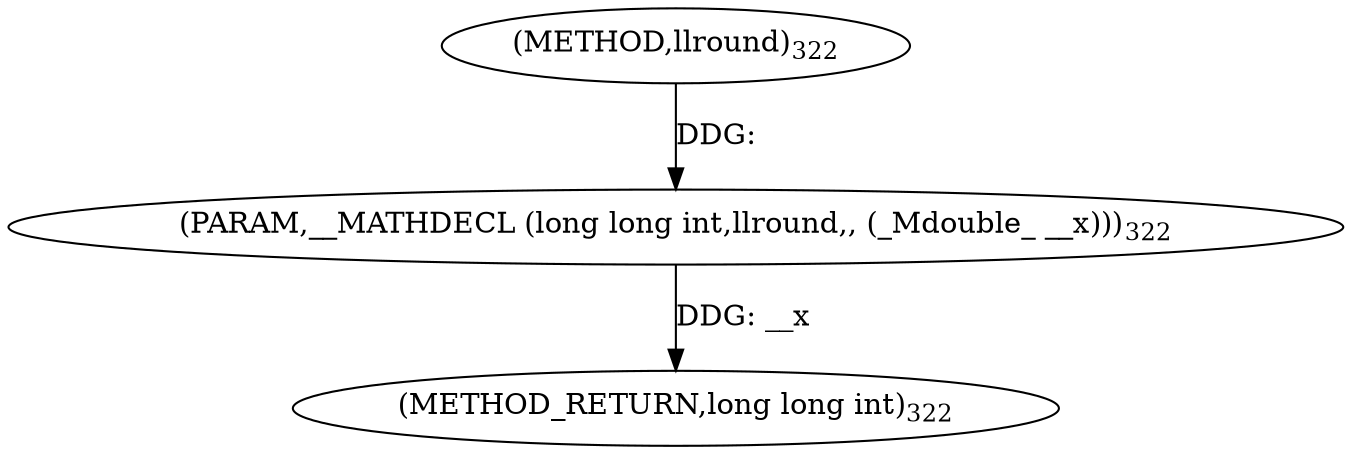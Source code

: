digraph "llround" {  
"20622" [label = <(METHOD,llround)<SUB>322</SUB>> ]
"20624" [label = <(METHOD_RETURN,long long int)<SUB>322</SUB>> ]
"20623" [label = <(PARAM,__MATHDECL (long long int,llround,, (_Mdouble_ __x)))<SUB>322</SUB>> ]
  "20623" -> "20624"  [ label = "DDG: __x"] 
  "20622" -> "20623"  [ label = "DDG: "] 
}
